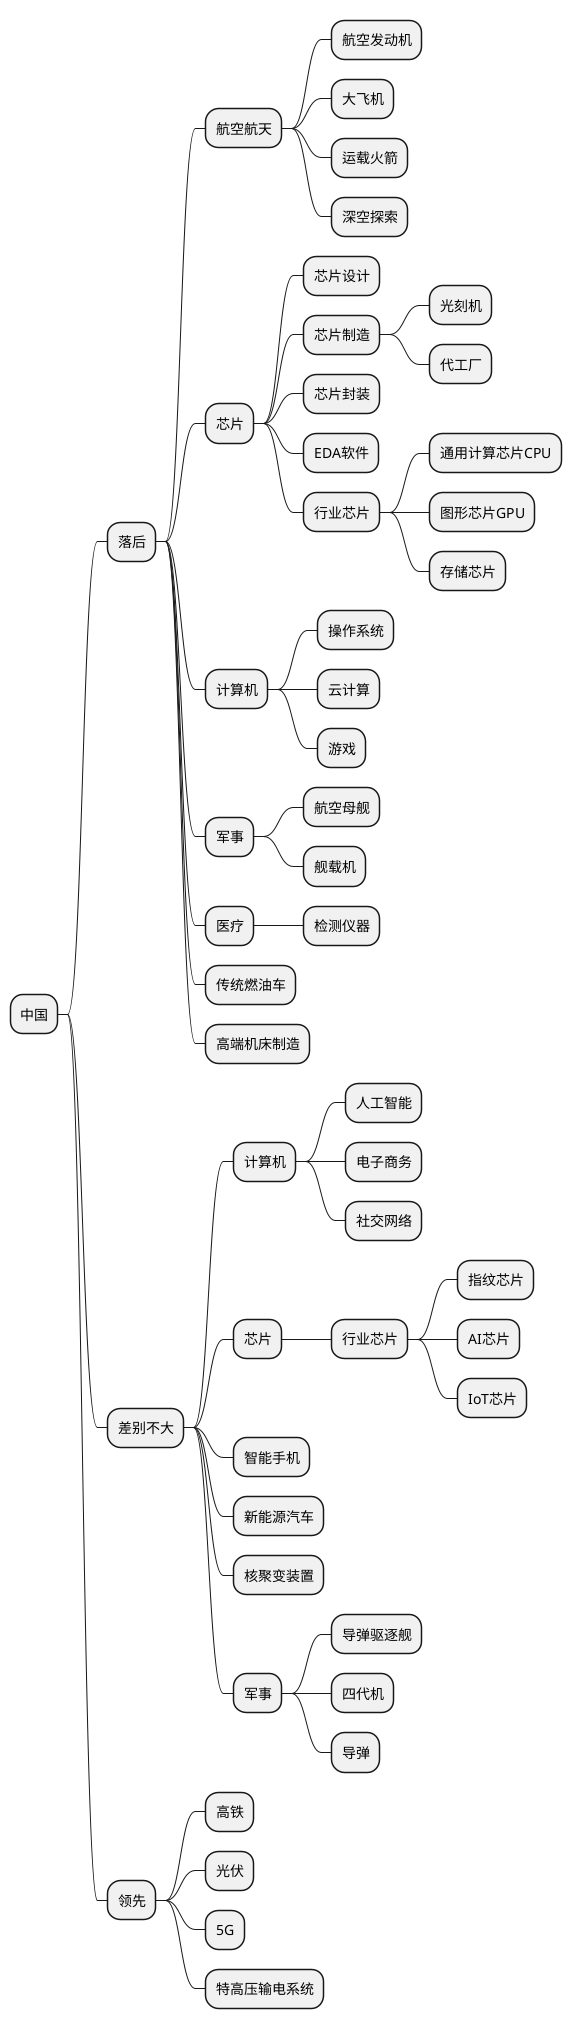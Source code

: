 @startmindmap 中国
* 中国
** 落后
*** 航空航天
**** 航空发动机
**** 大飞机
**** 运载火箭
**** 深空探索

*** 芯片
**** 芯片设计
**** 芯片制造
***** 光刻机
***** 代工厂
**** 芯片封装
**** EDA软件
**** 行业芯片
***** 通用计算芯片CPU
***** 图形芯片GPU
***** 存储芯片

*** 计算机
**** 操作系统
**** 云计算
**** 游戏
*** 军事
**** 航空母舰
**** 舰载机
*** 医疗
**** 检测仪器
*** 传统燃油车
*** 高端机床制造


** 差别不大
*** 计算机
**** 人工智能
**** 电子商务
**** 社交网络
*** 芯片
**** 行业芯片
***** 指纹芯片
***** AI芯片
***** IoT芯片
*** 智能手机
*** 新能源汽车
*** 核聚变装置
*** 军事
**** 导弹驱逐舰
**** 四代机
**** 导弹


** 领先
*** 高铁
*** 光伏
*** 5G
*** 特高压输电系统


@endmindmap